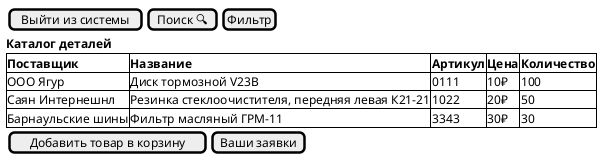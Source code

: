 @startsalt Список товаров
{
    {
        [Выйти из системы]|[Поиск 🔍]|[Фильтр]
    }
    <b>Каталог деталей
    {# <b>Поставщик | <b>Название | <b>Артикул| <b>Цена| <b>Количество
    ООО Ягур | Диск тормозной V23B  | 0111  | 10₽ | 100 
    Саян Интернешнл  |  Резинка стеклоочистителя, передняя левая К21-21 | 1022 | 20₽ | 50  
    Барнаульские шины | Фильтр масляный ГРМ-11 | 3343 | 30₽ | 30
    }
    {
        [Добавить товар в корзину]| [Ваши заявки]
    }
    
}
@endsalt